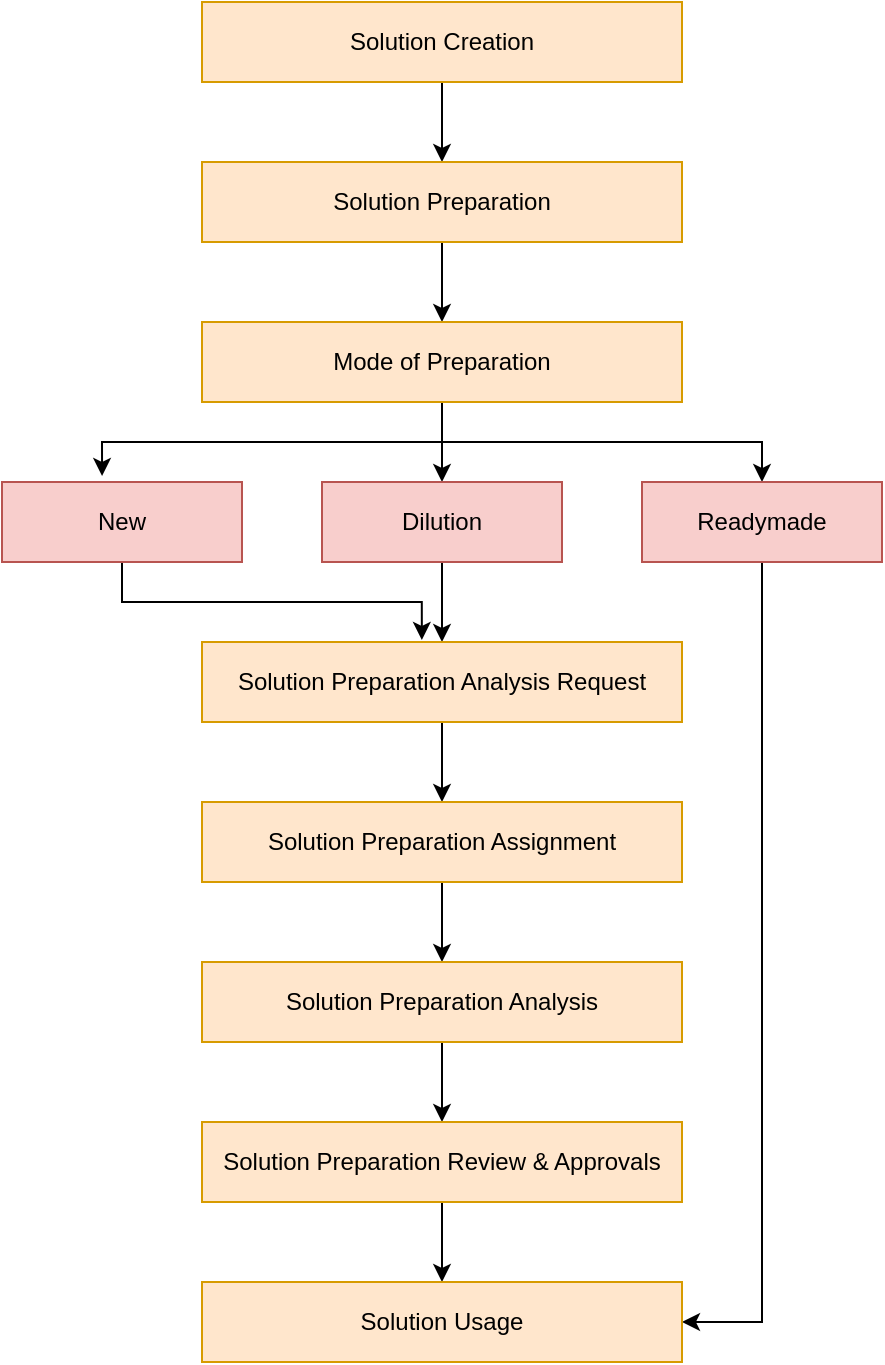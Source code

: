 <mxfile version="20.8.16" type="device"><diagram name="Page-1" id="R37rLIG7v0Nef-uCJrTu"><mxGraphModel dx="864" dy="510" grid="1" gridSize="10" guides="1" tooltips="1" connect="1" arrows="0" fold="1" page="1" pageScale="1" pageWidth="850" pageHeight="1100" math="0" shadow="0"><root><mxCell id="0"/><mxCell id="1" parent="0"/><mxCell id="TDpUym6RqpWptN76Ch_W-30" style="edgeStyle=orthogonalEdgeStyle;rounded=0;orthogonalLoop=1;jettySize=auto;html=1;exitX=0.5;exitY=1;exitDx=0;exitDy=0;entryX=0.5;entryY=0;entryDx=0;entryDy=0;" edge="1" parent="1" source="TDpUym6RqpWptN76Ch_W-24" target="TDpUym6RqpWptN76Ch_W-25"><mxGeometry relative="1" as="geometry"/></mxCell><mxCell id="TDpUym6RqpWptN76Ch_W-24" value="Solution Creation" style="rounded=0;whiteSpace=wrap;html=1;fillColor=#ffe6cc;strokeColor=#d79b00;" vertex="1" parent="1"><mxGeometry x="260" y="200" width="240" height="40" as="geometry"/></mxCell><mxCell id="TDpUym6RqpWptN76Ch_W-31" style="edgeStyle=orthogonalEdgeStyle;rounded=0;orthogonalLoop=1;jettySize=auto;html=1;exitX=0.5;exitY=1;exitDx=0;exitDy=0;entryX=0.5;entryY=0;entryDx=0;entryDy=0;" edge="1" parent="1" source="TDpUym6RqpWptN76Ch_W-25" target="TDpUym6RqpWptN76Ch_W-26"><mxGeometry relative="1" as="geometry"/></mxCell><mxCell id="TDpUym6RqpWptN76Ch_W-25" value="Solution Preparation" style="rounded=0;whiteSpace=wrap;html=1;fillColor=#ffe6cc;strokeColor=#d79b00;" vertex="1" parent="1"><mxGeometry x="260" y="280" width="240" height="40" as="geometry"/></mxCell><mxCell id="TDpUym6RqpWptN76Ch_W-34" style="edgeStyle=orthogonalEdgeStyle;rounded=0;orthogonalLoop=1;jettySize=auto;html=1;exitX=0.5;exitY=1;exitDx=0;exitDy=0;entryX=0.5;entryY=0;entryDx=0;entryDy=0;" edge="1" parent="1" source="TDpUym6RqpWptN76Ch_W-26" target="TDpUym6RqpWptN76Ch_W-29"><mxGeometry relative="1" as="geometry"/></mxCell><mxCell id="TDpUym6RqpWptN76Ch_W-36" style="edgeStyle=orthogonalEdgeStyle;rounded=0;orthogonalLoop=1;jettySize=auto;html=1;exitX=0.5;exitY=1;exitDx=0;exitDy=0;entryX=0.417;entryY=-0.075;entryDx=0;entryDy=0;entryPerimeter=0;" edge="1" parent="1" source="TDpUym6RqpWptN76Ch_W-26" target="TDpUym6RqpWptN76Ch_W-27"><mxGeometry relative="1" as="geometry"/></mxCell><mxCell id="TDpUym6RqpWptN76Ch_W-49" style="edgeStyle=orthogonalEdgeStyle;rounded=0;orthogonalLoop=1;jettySize=auto;html=1;exitX=0.5;exitY=1;exitDx=0;exitDy=0;entryX=0.5;entryY=0;entryDx=0;entryDy=0;" edge="1" parent="1" source="TDpUym6RqpWptN76Ch_W-26" target="TDpUym6RqpWptN76Ch_W-28"><mxGeometry relative="1" as="geometry"/></mxCell><mxCell id="TDpUym6RqpWptN76Ch_W-26" value="Mode of Preparation" style="rounded=0;whiteSpace=wrap;html=1;fillColor=#ffe6cc;strokeColor=#d79b00;" vertex="1" parent="1"><mxGeometry x="260" y="360" width="240" height="40" as="geometry"/></mxCell><mxCell id="TDpUym6RqpWptN76Ch_W-55" style="edgeStyle=orthogonalEdgeStyle;rounded=0;orthogonalLoop=1;jettySize=auto;html=1;exitX=0.5;exitY=1;exitDx=0;exitDy=0;entryX=0.458;entryY=-0.025;entryDx=0;entryDy=0;entryPerimeter=0;" edge="1" parent="1" source="TDpUym6RqpWptN76Ch_W-27" target="TDpUym6RqpWptN76Ch_W-39"><mxGeometry relative="1" as="geometry"/></mxCell><mxCell id="TDpUym6RqpWptN76Ch_W-27" value="New" style="rounded=0;whiteSpace=wrap;html=1;fillColor=#f8cecc;strokeColor=#b85450;" vertex="1" parent="1"><mxGeometry x="160" y="440" width="120" height="40" as="geometry"/></mxCell><mxCell id="TDpUym6RqpWptN76Ch_W-44" style="edgeStyle=orthogonalEdgeStyle;rounded=0;orthogonalLoop=1;jettySize=auto;html=1;exitX=0.5;exitY=1;exitDx=0;exitDy=0;" edge="1" parent="1" source="TDpUym6RqpWptN76Ch_W-28" target="TDpUym6RqpWptN76Ch_W-39"><mxGeometry relative="1" as="geometry"/></mxCell><mxCell id="TDpUym6RqpWptN76Ch_W-28" value="Dilution" style="rounded=0;whiteSpace=wrap;html=1;fillColor=#f8cecc;strokeColor=#b85450;" vertex="1" parent="1"><mxGeometry x="320" y="440" width="120" height="40" as="geometry"/></mxCell><mxCell id="TDpUym6RqpWptN76Ch_W-54" style="edgeStyle=orthogonalEdgeStyle;rounded=0;orthogonalLoop=1;jettySize=auto;html=1;exitX=0.5;exitY=1;exitDx=0;exitDy=0;entryX=1;entryY=0.5;entryDx=0;entryDy=0;" edge="1" parent="1" source="TDpUym6RqpWptN76Ch_W-29" target="TDpUym6RqpWptN76Ch_W-43"><mxGeometry relative="1" as="geometry"/></mxCell><mxCell id="TDpUym6RqpWptN76Ch_W-29" value="Readymade" style="rounded=0;whiteSpace=wrap;html=1;fillColor=#f8cecc;strokeColor=#b85450;" vertex="1" parent="1"><mxGeometry x="480" y="440" width="120" height="40" as="geometry"/></mxCell><mxCell id="TDpUym6RqpWptN76Ch_W-45" style="edgeStyle=orthogonalEdgeStyle;rounded=0;orthogonalLoop=1;jettySize=auto;html=1;exitX=0.5;exitY=1;exitDx=0;exitDy=0;entryX=0.5;entryY=0;entryDx=0;entryDy=0;" edge="1" parent="1" source="TDpUym6RqpWptN76Ch_W-39" target="TDpUym6RqpWptN76Ch_W-40"><mxGeometry relative="1" as="geometry"/></mxCell><mxCell id="TDpUym6RqpWptN76Ch_W-39" value="Solution Preparation Analysis Request" style="rounded=0;whiteSpace=wrap;html=1;fillColor=#ffe6cc;strokeColor=#d79b00;" vertex="1" parent="1"><mxGeometry x="260" y="520" width="240" height="40" as="geometry"/></mxCell><mxCell id="TDpUym6RqpWptN76Ch_W-46" style="edgeStyle=orthogonalEdgeStyle;rounded=0;orthogonalLoop=1;jettySize=auto;html=1;exitX=0.5;exitY=1;exitDx=0;exitDy=0;entryX=0.5;entryY=0;entryDx=0;entryDy=0;" edge="1" parent="1" source="TDpUym6RqpWptN76Ch_W-40" target="TDpUym6RqpWptN76Ch_W-41"><mxGeometry relative="1" as="geometry"/></mxCell><mxCell id="TDpUym6RqpWptN76Ch_W-40" value="Solution Preparation Assignment" style="rounded=0;whiteSpace=wrap;html=1;fillColor=#ffe6cc;strokeColor=#d79b00;" vertex="1" parent="1"><mxGeometry x="260" y="600" width="240" height="40" as="geometry"/></mxCell><mxCell id="TDpUym6RqpWptN76Ch_W-47" style="edgeStyle=orthogonalEdgeStyle;rounded=0;orthogonalLoop=1;jettySize=auto;html=1;exitX=0.5;exitY=1;exitDx=0;exitDy=0;entryX=0.5;entryY=0;entryDx=0;entryDy=0;" edge="1" parent="1" source="TDpUym6RqpWptN76Ch_W-41" target="TDpUym6RqpWptN76Ch_W-42"><mxGeometry relative="1" as="geometry"/></mxCell><mxCell id="TDpUym6RqpWptN76Ch_W-41" value="Solution Preparation Analysis" style="rounded=0;whiteSpace=wrap;html=1;fillColor=#ffe6cc;strokeColor=#d79b00;" vertex="1" parent="1"><mxGeometry x="260" y="680" width="240" height="40" as="geometry"/></mxCell><mxCell id="TDpUym6RqpWptN76Ch_W-48" style="edgeStyle=orthogonalEdgeStyle;rounded=0;orthogonalLoop=1;jettySize=auto;html=1;exitX=0.5;exitY=1;exitDx=0;exitDy=0;entryX=0.5;entryY=0;entryDx=0;entryDy=0;" edge="1" parent="1" source="TDpUym6RqpWptN76Ch_W-42" target="TDpUym6RqpWptN76Ch_W-43"><mxGeometry relative="1" as="geometry"/></mxCell><mxCell id="TDpUym6RqpWptN76Ch_W-42" value="Solution Preparation Review &amp;amp; Approvals" style="rounded=0;whiteSpace=wrap;html=1;fillColor=#ffe6cc;strokeColor=#d79b00;" vertex="1" parent="1"><mxGeometry x="260" y="760" width="240" height="40" as="geometry"/></mxCell><mxCell id="TDpUym6RqpWptN76Ch_W-43" value="Solution Usage" style="rounded=0;whiteSpace=wrap;html=1;fillColor=#ffe6cc;strokeColor=#d79b00;" vertex="1" parent="1"><mxGeometry x="260" y="840" width="240" height="40" as="geometry"/></mxCell></root></mxGraphModel></diagram></mxfile>